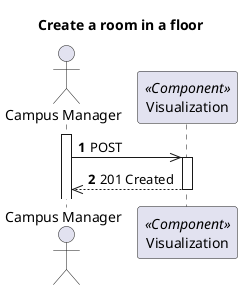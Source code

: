 @startuml
'https://plantuml.com/sequence-diagram

autonumber
skinparam packageStyle rect

title Create a room in a floor

actor "Campus Manager" as CM
participant "Visualization" as MD <<Component>>

activate CM
CM->> MD : POST

activate MD
CM<<--MD : 201 Created

deactivate MD


@enduml
